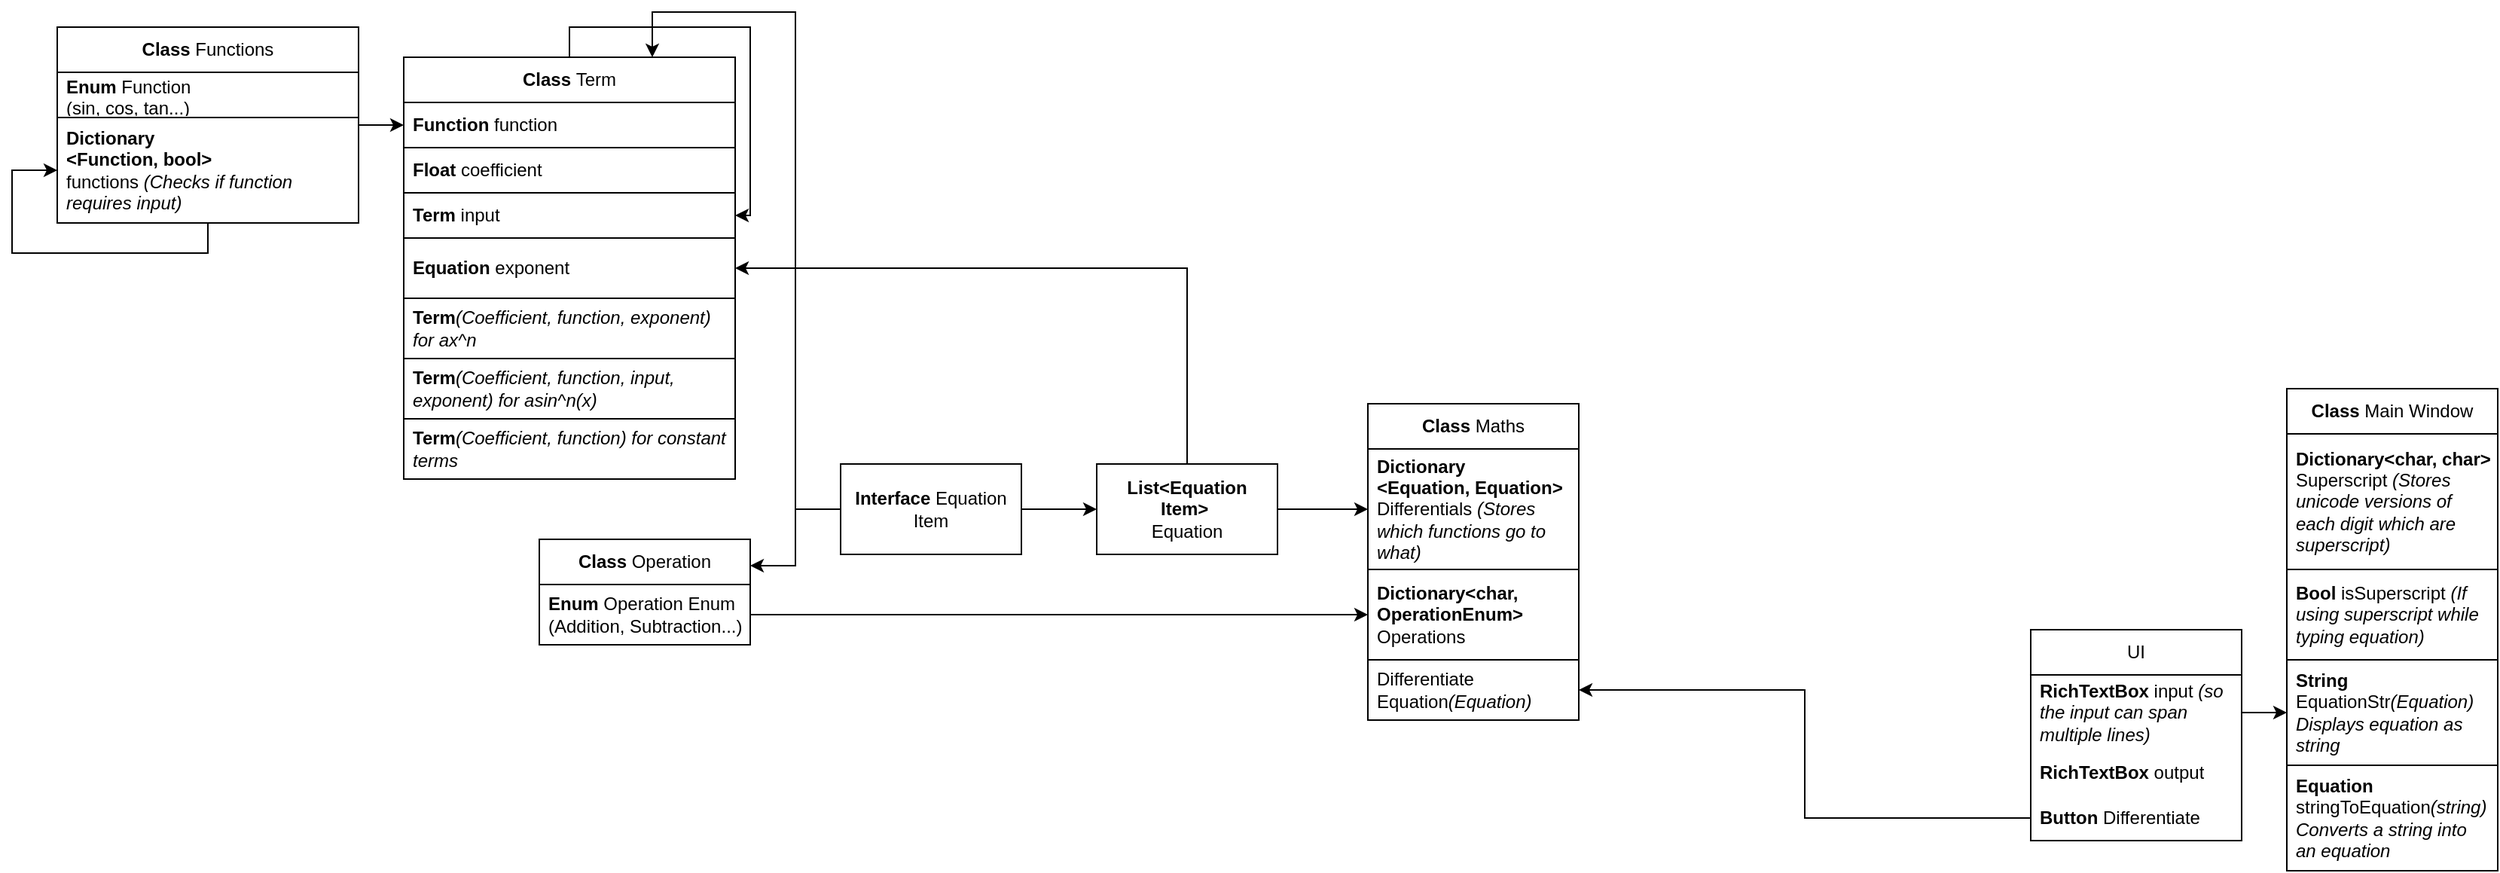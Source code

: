 <mxfile version="20.6.2" type="github">
  <diagram id="C5RBs43oDa-KdzZeNtuy" name="Page-1">
    <mxGraphModel dx="1221" dy="1857" grid="1" gridSize="10" guides="1" tooltips="1" connect="1" arrows="1" fold="1" page="1" pageScale="1" pageWidth="827" pageHeight="1169" math="0" shadow="0">
      <root>
        <mxCell id="WIyWlLk6GJQsqaUBKTNV-0" />
        <mxCell id="WIyWlLk6GJQsqaUBKTNV-1" parent="WIyWlLk6GJQsqaUBKTNV-0" />
        <mxCell id="o4Fw-SGB_0SsbTImnL3u-11" style="edgeStyle=orthogonalEdgeStyle;rounded=0;orthogonalLoop=1;jettySize=auto;html=1;entryX=1;entryY=0.25;entryDx=0;entryDy=0;" edge="1" parent="WIyWlLk6GJQsqaUBKTNV-1" source="XJ_0UiAPM86uZZyixber-0" target="XJ_0UiAPM86uZZyixber-2">
          <mxGeometry relative="1" as="geometry" />
        </mxCell>
        <mxCell id="o4Fw-SGB_0SsbTImnL3u-19" style="edgeStyle=orthogonalEdgeStyle;rounded=0;orthogonalLoop=1;jettySize=auto;html=1;entryX=0.75;entryY=0;entryDx=0;entryDy=0;" edge="1" parent="WIyWlLk6GJQsqaUBKTNV-1" source="XJ_0UiAPM86uZZyixber-0" target="XJ_0UiAPM86uZZyixber-14">
          <mxGeometry relative="1" as="geometry">
            <Array as="points">
              <mxPoint x="990" y="170" />
              <mxPoint x="990" y="-160" />
              <mxPoint x="895" y="-160" />
            </Array>
          </mxGeometry>
        </mxCell>
        <mxCell id="o4Fw-SGB_0SsbTImnL3u-23" style="edgeStyle=orthogonalEdgeStyle;rounded=0;orthogonalLoop=1;jettySize=auto;html=1;entryX=0;entryY=0.5;entryDx=0;entryDy=0;" edge="1" parent="WIyWlLk6GJQsqaUBKTNV-1" source="XJ_0UiAPM86uZZyixber-0" target="o4Fw-SGB_0SsbTImnL3u-2">
          <mxGeometry relative="1" as="geometry" />
        </mxCell>
        <mxCell id="XJ_0UiAPM86uZZyixber-0" value="&lt;b&gt;Interface &lt;/b&gt;Equation Item" style="rounded=0;whiteSpace=wrap;html=1;" parent="WIyWlLk6GJQsqaUBKTNV-1" vertex="1">
          <mxGeometry x="1020" y="140" width="120" height="60" as="geometry" />
        </mxCell>
        <mxCell id="XJ_0UiAPM86uZZyixber-2" value="&lt;b&gt;Class &lt;/b&gt;Operation" style="swimlane;fontStyle=0;childLayout=stackLayout;horizontal=1;startSize=30;horizontalStack=0;resizeParent=1;resizeParentMax=0;resizeLast=0;collapsible=1;marginBottom=0;whiteSpace=wrap;html=1;" parent="WIyWlLk6GJQsqaUBKTNV-1" vertex="1">
          <mxGeometry x="820" y="190" width="140" height="70" as="geometry" />
        </mxCell>
        <mxCell id="o4Fw-SGB_0SsbTImnL3u-25" style="edgeStyle=orthogonalEdgeStyle;rounded=0;orthogonalLoop=1;jettySize=auto;html=1;entryX=0;entryY=0.5;entryDx=0;entryDy=0;" edge="1" parent="WIyWlLk6GJQsqaUBKTNV-1" source="XJ_0UiAPM86uZZyixber-9" target="XJ_0UiAPM86uZZyixber-15">
          <mxGeometry relative="1" as="geometry" />
        </mxCell>
        <mxCell id="XJ_0UiAPM86uZZyixber-9" value="&lt;b&gt;Class &lt;/b&gt;Functions" style="swimlane;fontStyle=0;childLayout=stackLayout;horizontal=1;startSize=30;horizontalStack=0;resizeParent=1;resizeParentMax=0;resizeLast=0;collapsible=1;marginBottom=0;whiteSpace=wrap;html=1;" parent="WIyWlLk6GJQsqaUBKTNV-1" vertex="1">
          <mxGeometry x="500" y="-150" width="200" height="130" as="geometry" />
        </mxCell>
        <mxCell id="XJ_0UiAPM86uZZyixber-10" value="&lt;b&gt;Enum &lt;/b&gt;Function&lt;br&gt;(sin, cos, tan...)" style="text;strokeColor=default;fillColor=none;align=left;verticalAlign=middle;spacingLeft=4;spacingRight=4;overflow=hidden;points=[[0,0.5],[1,0.5]];portConstraint=eastwest;rotatable=0;whiteSpace=wrap;html=1;" parent="XJ_0UiAPM86uZZyixber-9" vertex="1">
          <mxGeometry y="30" width="200" height="30" as="geometry" />
        </mxCell>
        <mxCell id="XJ_0UiAPM86uZZyixber-11" value="&lt;b&gt;Dictionary&lt;br&gt;&amp;lt;Function, bool&amp;gt; &lt;/b&gt;functions&lt;b&gt;&amp;nbsp;&lt;/b&gt;&lt;i&gt;(Checks if function requires input)&lt;/i&gt;" style="text;strokeColor=default;fillColor=default;align=left;verticalAlign=middle;spacingLeft=4;spacingRight=4;overflow=hidden;points=[[0,0.5],[1,0.5]];portConstraint=eastwest;rotatable=0;whiteSpace=wrap;html=1;" parent="XJ_0UiAPM86uZZyixber-9" vertex="1">
          <mxGeometry y="60" width="200" height="70" as="geometry" />
        </mxCell>
        <mxCell id="o4Fw-SGB_0SsbTImnL3u-28" style="edgeStyle=orthogonalEdgeStyle;rounded=0;orthogonalLoop=1;jettySize=auto;html=1;entryX=0;entryY=0.5;entryDx=0;entryDy=0;" edge="1" parent="XJ_0UiAPM86uZZyixber-9" source="XJ_0UiAPM86uZZyixber-9" target="XJ_0UiAPM86uZZyixber-11">
          <mxGeometry relative="1" as="geometry">
            <Array as="points">
              <mxPoint x="100" y="150" />
              <mxPoint x="-30" y="150" />
              <mxPoint x="-30" y="95" />
            </Array>
          </mxGeometry>
        </mxCell>
        <mxCell id="XJ_0UiAPM86uZZyixber-14" value="&lt;b&gt;Class &lt;/b&gt;Term" style="swimlane;fontStyle=0;childLayout=stackLayout;horizontal=1;startSize=30;horizontalStack=0;resizeParent=1;resizeParentMax=0;resizeLast=0;collapsible=1;marginBottom=0;whiteSpace=wrap;html=1;strokeColor=default;fillColor=default;" parent="WIyWlLk6GJQsqaUBKTNV-1" vertex="1">
          <mxGeometry x="730" y="-130" width="220" height="280" as="geometry" />
        </mxCell>
        <mxCell id="XJ_0UiAPM86uZZyixber-15" value="&lt;b&gt;Function &lt;/b&gt;function" style="text;strokeColor=default;fillColor=none;align=left;verticalAlign=middle;spacingLeft=4;spacingRight=4;overflow=hidden;points=[[0,0.5],[1,0.5]];portConstraint=eastwest;rotatable=0;whiteSpace=wrap;html=1;" parent="XJ_0UiAPM86uZZyixber-14" vertex="1">
          <mxGeometry y="30" width="220" height="30" as="geometry" />
        </mxCell>
        <mxCell id="XJ_0UiAPM86uZZyixber-16" value="&lt;b&gt;Float &lt;/b&gt;coefficient" style="text;strokeColor=default;fillColor=none;align=left;verticalAlign=middle;spacingLeft=4;spacingRight=4;overflow=hidden;points=[[0,0.5],[1,0.5]];portConstraint=eastwest;rotatable=0;whiteSpace=wrap;html=1;" parent="XJ_0UiAPM86uZZyixber-14" vertex="1">
          <mxGeometry y="60" width="220" height="30" as="geometry" />
        </mxCell>
        <mxCell id="XJ_0UiAPM86uZZyixber-17" value="&lt;b&gt;Term&amp;nbsp;&lt;/b&gt;input" style="text;strokeColor=default;fillColor=none;align=left;verticalAlign=middle;spacingLeft=4;spacingRight=4;overflow=hidden;points=[[0,0.5],[1,0.5]];portConstraint=eastwest;rotatable=0;whiteSpace=wrap;html=1;" parent="XJ_0UiAPM86uZZyixber-14" vertex="1">
          <mxGeometry y="90" width="220" height="30" as="geometry" />
        </mxCell>
        <mxCell id="XJ_0UiAPM86uZZyixber-19" value="&lt;b&gt;Equation&amp;nbsp;&lt;/b&gt;exponent" style="text;strokeColor=default;fillColor=none;align=left;verticalAlign=middle;spacingLeft=4;spacingRight=4;overflow=hidden;points=[[0,0.5],[1,0.5]];portConstraint=eastwest;rotatable=0;whiteSpace=wrap;html=1;" parent="XJ_0UiAPM86uZZyixber-14" vertex="1">
          <mxGeometry y="120" width="220" height="40" as="geometry" />
        </mxCell>
        <mxCell id="XJ_0UiAPM86uZZyixber-18" value="&lt;b&gt;Term&lt;/b&gt;&lt;i&gt;(Coefficient, function, exponent) for ax^n&lt;/i&gt;" style="text;strokeColor=default;fillColor=none;align=left;verticalAlign=middle;spacingLeft=4;spacingRight=4;overflow=hidden;points=[[0,0.5],[1,0.5]];portConstraint=eastwest;rotatable=0;whiteSpace=wrap;html=1;" parent="XJ_0UiAPM86uZZyixber-14" vertex="1">
          <mxGeometry y="160" width="220" height="40" as="geometry" />
        </mxCell>
        <mxCell id="XJ_0UiAPM86uZZyixber-20" value="&lt;b&gt;Term&lt;/b&gt;&lt;i&gt;(Coefficient, function, input, exponent) for asin^n(x)&lt;/i&gt;" style="text;strokeColor=default;fillColor=none;align=left;verticalAlign=middle;spacingLeft=4;spacingRight=4;overflow=hidden;points=[[0,0.5],[1,0.5]];portConstraint=eastwest;rotatable=0;whiteSpace=wrap;html=1;" parent="XJ_0UiAPM86uZZyixber-14" vertex="1">
          <mxGeometry y="200" width="220" height="40" as="geometry" />
        </mxCell>
        <mxCell id="XJ_0UiAPM86uZZyixber-21" value="&lt;b&gt;Term&lt;/b&gt;&lt;i&gt;(Coefficient, function) for constant terms&lt;/i&gt;" style="text;strokeColor=default;fillColor=none;align=left;verticalAlign=middle;spacingLeft=4;spacingRight=4;overflow=hidden;points=[[0,0.5],[1,0.5]];portConstraint=eastwest;rotatable=0;whiteSpace=wrap;html=1;" parent="XJ_0UiAPM86uZZyixber-14" vertex="1">
          <mxGeometry y="240" width="220" height="40" as="geometry" />
        </mxCell>
        <mxCell id="o4Fw-SGB_0SsbTImnL3u-27" style="edgeStyle=orthogonalEdgeStyle;rounded=0;orthogonalLoop=1;jettySize=auto;html=1;entryX=1;entryY=0.5;entryDx=0;entryDy=0;" edge="1" parent="XJ_0UiAPM86uZZyixber-14" source="XJ_0UiAPM86uZZyixber-14" target="XJ_0UiAPM86uZZyixber-17">
          <mxGeometry relative="1" as="geometry">
            <Array as="points">
              <mxPoint x="110" y="-20" />
              <mxPoint x="230" y="-20" />
              <mxPoint x="230" y="105" />
            </Array>
          </mxGeometry>
        </mxCell>
        <mxCell id="XJ_0UiAPM86uZZyixber-22" value="&lt;b&gt;Class &lt;/b&gt;Maths" style="swimlane;fontStyle=0;childLayout=stackLayout;horizontal=1;startSize=30;horizontalStack=0;resizeParent=1;resizeParentMax=0;resizeLast=0;collapsible=1;marginBottom=0;whiteSpace=wrap;html=1;strokeColor=default;fillColor=default;" parent="WIyWlLk6GJQsqaUBKTNV-1" vertex="1">
          <mxGeometry x="1370" y="100" width="140" height="210" as="geometry" />
        </mxCell>
        <mxCell id="XJ_0UiAPM86uZZyixber-23" value="&lt;b&gt;Dictionary&lt;/b&gt;&lt;br&gt;&lt;b&gt;&amp;lt;Equation, Equation&amp;gt;&amp;nbsp;&lt;br&gt;&lt;/b&gt;Differentials &lt;i&gt;(Stores which functions go to what)&lt;/i&gt;" style="text;strokeColor=default;fillColor=none;align=left;verticalAlign=middle;spacingLeft=4;spacingRight=4;overflow=hidden;points=[[0,0.5],[1,0.5]];portConstraint=eastwest;rotatable=0;whiteSpace=wrap;html=1;" parent="XJ_0UiAPM86uZZyixber-22" vertex="1">
          <mxGeometry y="30" width="140" height="80" as="geometry" />
        </mxCell>
        <mxCell id="XJ_0UiAPM86uZZyixber-24" value="&lt;b&gt;Dictionary&amp;lt;char, OperationEnum&amp;gt;&lt;/b&gt; Operations" style="text;strokeColor=default;fillColor=none;align=left;verticalAlign=middle;spacingLeft=4;spacingRight=4;overflow=hidden;points=[[0,0.5],[1,0.5]];portConstraint=eastwest;rotatable=0;whiteSpace=wrap;html=1;" parent="XJ_0UiAPM86uZZyixber-22" vertex="1">
          <mxGeometry y="110" width="140" height="60" as="geometry" />
        </mxCell>
        <mxCell id="o4Fw-SGB_0SsbTImnL3u-3" value="Differentiate Equation&lt;i&gt;(Equation)&lt;/i&gt;" style="text;strokeColor=default;fillColor=none;align=left;verticalAlign=middle;spacingLeft=4;spacingRight=4;overflow=hidden;points=[[0,0.5],[1,0.5]];portConstraint=eastwest;rotatable=0;whiteSpace=wrap;html=1;" vertex="1" parent="XJ_0UiAPM86uZZyixber-22">
          <mxGeometry y="170" width="140" height="40" as="geometry" />
        </mxCell>
        <mxCell id="XJ_0UiAPM86uZZyixber-27" value="&lt;b&gt;Class &lt;/b&gt;Main Window" style="swimlane;fontStyle=0;childLayout=stackLayout;horizontal=1;startSize=30;horizontalStack=0;resizeParent=1;resizeParentMax=0;resizeLast=0;collapsible=1;marginBottom=0;whiteSpace=wrap;html=1;strokeColor=default;fillColor=default;" parent="WIyWlLk6GJQsqaUBKTNV-1" vertex="1">
          <mxGeometry x="1980" y="90" width="140" height="320" as="geometry">
            <mxRectangle x="170" y="430" width="150" height="30" as="alternateBounds" />
          </mxGeometry>
        </mxCell>
        <mxCell id="XJ_0UiAPM86uZZyixber-28" value="&lt;b&gt;Dictionary&amp;lt;char, char&amp;gt; &lt;/b&gt;Superscript &lt;i&gt;(Stores unicode versions of each digit which are superscript)&lt;/i&gt;" style="text;strokeColor=default;fillColor=none;align=left;verticalAlign=middle;spacingLeft=4;spacingRight=4;overflow=hidden;points=[[0,0.5],[1,0.5]];portConstraint=eastwest;rotatable=0;whiteSpace=wrap;html=1;" parent="XJ_0UiAPM86uZZyixber-27" vertex="1">
          <mxGeometry y="30" width="140" height="90" as="geometry" />
        </mxCell>
        <mxCell id="XJ_0UiAPM86uZZyixber-29" value="&lt;b&gt;Bool &lt;/b&gt;isSuperscript &lt;i&gt;(If using superscript while typing equation)&lt;/i&gt;" style="text;strokeColor=default;fillColor=none;align=left;verticalAlign=middle;spacingLeft=4;spacingRight=4;overflow=hidden;points=[[0,0.5],[1,0.5]];portConstraint=eastwest;rotatable=0;whiteSpace=wrap;html=1;" parent="XJ_0UiAPM86uZZyixber-27" vertex="1">
          <mxGeometry y="120" width="140" height="60" as="geometry" />
        </mxCell>
        <mxCell id="XJ_0UiAPM86uZZyixber-30" value="&lt;b&gt;String &lt;/b&gt;EquationStr&lt;i&gt;(Equation)&lt;/i&gt;&lt;br&gt;&lt;i&gt;Displays equation as string&lt;/i&gt;" style="text;strokeColor=default;fillColor=none;align=left;verticalAlign=middle;spacingLeft=4;spacingRight=4;overflow=hidden;points=[[0,0.5],[1,0.5]];portConstraint=eastwest;rotatable=0;whiteSpace=wrap;html=1;" parent="XJ_0UiAPM86uZZyixber-27" vertex="1">
          <mxGeometry y="180" width="140" height="70" as="geometry" />
        </mxCell>
        <mxCell id="o4Fw-SGB_0SsbTImnL3u-0" value="&lt;b&gt;Equation &lt;/b&gt;stringToEquation&lt;i&gt;(string)&lt;br&gt;Converts a string into an equation&lt;/i&gt;" style="text;strokeColor=default;fillColor=none;align=left;verticalAlign=middle;spacingLeft=4;spacingRight=4;overflow=hidden;points=[[0,0.5],[1,0.5]];portConstraint=eastwest;rotatable=0;whiteSpace=wrap;html=1;" vertex="1" parent="XJ_0UiAPM86uZZyixber-27">
          <mxGeometry y="250" width="140" height="70" as="geometry" />
        </mxCell>
        <mxCell id="o4Fw-SGB_0SsbTImnL3u-26" style="edgeStyle=orthogonalEdgeStyle;rounded=0;orthogonalLoop=1;jettySize=auto;html=1;entryX=1;entryY=0.5;entryDx=0;entryDy=0;" edge="1" parent="WIyWlLk6GJQsqaUBKTNV-1" source="o4Fw-SGB_0SsbTImnL3u-2" target="XJ_0UiAPM86uZZyixber-19">
          <mxGeometry relative="1" as="geometry" />
        </mxCell>
        <mxCell id="o4Fw-SGB_0SsbTImnL3u-29" style="edgeStyle=orthogonalEdgeStyle;rounded=0;orthogonalLoop=1;jettySize=auto;html=1;entryX=0;entryY=0.5;entryDx=0;entryDy=0;" edge="1" parent="WIyWlLk6GJQsqaUBKTNV-1" source="o4Fw-SGB_0SsbTImnL3u-2" target="XJ_0UiAPM86uZZyixber-23">
          <mxGeometry relative="1" as="geometry" />
        </mxCell>
        <mxCell id="o4Fw-SGB_0SsbTImnL3u-2" value="&lt;b&gt;List&amp;lt;Equation Item&amp;gt;&amp;nbsp;&lt;br&gt;&lt;/b&gt;Equation" style="rounded=0;whiteSpace=wrap;html=1;" vertex="1" parent="WIyWlLk6GJQsqaUBKTNV-1">
          <mxGeometry x="1190" y="140" width="120" height="60" as="geometry" />
        </mxCell>
        <mxCell id="o4Fw-SGB_0SsbTImnL3u-6" value="UI" style="swimlane;fontStyle=0;childLayout=stackLayout;horizontal=1;startSize=30;horizontalStack=0;resizeParent=1;resizeParentMax=0;resizeLast=0;collapsible=1;marginBottom=0;whiteSpace=wrap;html=1;strokeColor=default;direction=east;" vertex="1" parent="WIyWlLk6GJQsqaUBKTNV-1">
          <mxGeometry x="1810" y="250" width="140" height="140" as="geometry" />
        </mxCell>
        <mxCell id="o4Fw-SGB_0SsbTImnL3u-7" value="&lt;b&gt;RichTextBox &lt;/b&gt;input &lt;i&gt;(so the input can span multiple lines)&lt;/i&gt;" style="text;strokeColor=none;fillColor=none;align=left;verticalAlign=middle;spacingLeft=4;spacingRight=4;overflow=hidden;points=[[0,0.5],[1,0.5]];portConstraint=eastwest;rotatable=0;whiteSpace=wrap;html=1;" vertex="1" parent="o4Fw-SGB_0SsbTImnL3u-6">
          <mxGeometry y="30" width="140" height="50" as="geometry" />
        </mxCell>
        <mxCell id="o4Fw-SGB_0SsbTImnL3u-8" value="&lt;b&gt;RichTextBox &lt;/b&gt;output" style="text;strokeColor=none;fillColor=none;align=left;verticalAlign=middle;spacingLeft=4;spacingRight=4;overflow=hidden;points=[[0,0.5],[1,0.5]];portConstraint=eastwest;rotatable=0;whiteSpace=wrap;html=1;" vertex="1" parent="o4Fw-SGB_0SsbTImnL3u-6">
          <mxGeometry y="80" width="140" height="30" as="geometry" />
        </mxCell>
        <mxCell id="o4Fw-SGB_0SsbTImnL3u-9" value="&lt;b&gt;Button &lt;/b&gt;Differentiate" style="text;strokeColor=none;fillColor=none;align=left;verticalAlign=middle;spacingLeft=4;spacingRight=4;overflow=hidden;points=[[0,0.5],[1,0.5]];portConstraint=eastwest;rotatable=0;whiteSpace=wrap;html=1;" vertex="1" parent="o4Fw-SGB_0SsbTImnL3u-6">
          <mxGeometry y="110" width="140" height="30" as="geometry" />
        </mxCell>
        <mxCell id="o4Fw-SGB_0SsbTImnL3u-30" style="edgeStyle=orthogonalEdgeStyle;rounded=0;orthogonalLoop=1;jettySize=auto;html=1;entryX=0;entryY=0.5;entryDx=0;entryDy=0;" edge="1" parent="WIyWlLk6GJQsqaUBKTNV-1" source="XJ_0UiAPM86uZZyixber-5" target="XJ_0UiAPM86uZZyixber-24">
          <mxGeometry relative="1" as="geometry" />
        </mxCell>
        <mxCell id="XJ_0UiAPM86uZZyixber-5" value="&lt;b&gt;Enum &lt;/b&gt;Operation Enum (Addition, Subtraction...)" style="text;strokeColor=default;fillColor=none;align=left;verticalAlign=middle;spacingLeft=4;spacingRight=4;overflow=hidden;points=[[0,0.5],[1,0.5]];portConstraint=eastwest;rotatable=0;whiteSpace=wrap;html=1;" parent="WIyWlLk6GJQsqaUBKTNV-1" vertex="1">
          <mxGeometry x="820" y="220" width="140" height="40" as="geometry" />
        </mxCell>
        <mxCell id="o4Fw-SGB_0SsbTImnL3u-33" style="edgeStyle=orthogonalEdgeStyle;rounded=0;orthogonalLoop=1;jettySize=auto;html=1;entryX=1;entryY=0.5;entryDx=0;entryDy=0;" edge="1" parent="WIyWlLk6GJQsqaUBKTNV-1" source="o4Fw-SGB_0SsbTImnL3u-9" target="o4Fw-SGB_0SsbTImnL3u-3">
          <mxGeometry relative="1" as="geometry" />
        </mxCell>
        <mxCell id="o4Fw-SGB_0SsbTImnL3u-34" style="edgeStyle=orthogonalEdgeStyle;rounded=0;orthogonalLoop=1;jettySize=auto;html=1;entryX=0;entryY=0.5;entryDx=0;entryDy=0;" edge="1" parent="WIyWlLk6GJQsqaUBKTNV-1" source="o4Fw-SGB_0SsbTImnL3u-7" target="XJ_0UiAPM86uZZyixber-30">
          <mxGeometry relative="1" as="geometry" />
        </mxCell>
      </root>
    </mxGraphModel>
  </diagram>
</mxfile>
